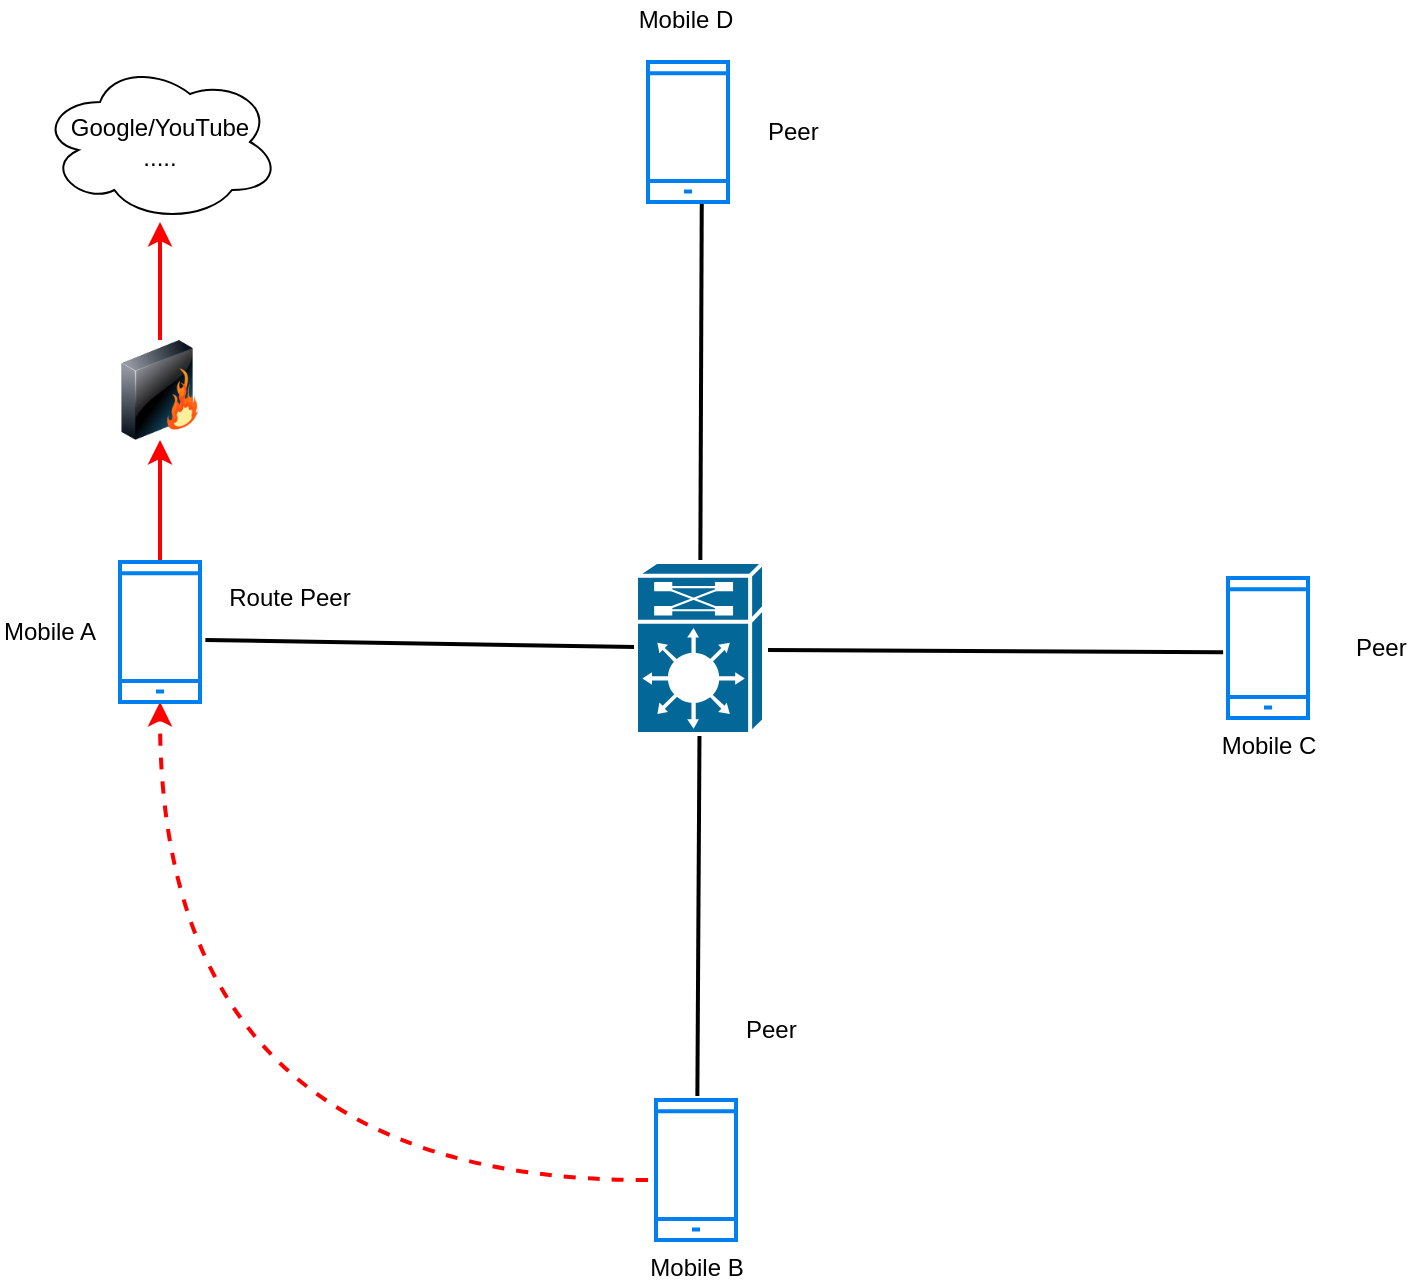 <mxfile version="24.2.1" type="github">
  <diagram name="Page-1" id="c37626ed-c26b-45fb-9056-f9ebc6bb27b6">
    <mxGraphModel dx="1248" dy="660" grid="1" gridSize="10" guides="1" tooltips="1" connect="1" arrows="1" fold="1" page="1" pageScale="1" pageWidth="1100" pageHeight="850" background="none" math="0" shadow="0">
      <root>
        <mxCell id="0" />
        <mxCell id="1" parent="0" />
        <mxCell id="1c7a67bf8fd3230f-66" style="edgeStyle=none;html=1;labelBackgroundColor=none;startFill=0;endArrow=none;endFill=0;strokeWidth=2;fontFamily=Verdana;fontSize=12;exitX=0.672;exitY=0.986;exitDx=0;exitDy=0;exitPerimeter=0;" parent="1" source="_w0s7zMu0JdSo-vEeNBk-4" target="1c7a67bf8fd3230f-21" edge="1">
          <mxGeometry relative="1" as="geometry">
            <mxPoint x="470" y="200" as="sourcePoint" />
          </mxGeometry>
        </mxCell>
        <mxCell id="1c7a67bf8fd3230f-67" style="edgeStyle=none;html=1;labelBackgroundColor=none;startFill=0;endArrow=none;endFill=0;strokeWidth=2;fontFamily=Verdana;fontSize=12;entryX=1.067;entryY=0.557;entryDx=0;entryDy=0;entryPerimeter=0;" parent="1" source="1c7a67bf8fd3230f-21" target="_w0s7zMu0JdSo-vEeNBk-1" edge="1">
          <mxGeometry relative="1" as="geometry">
            <mxPoint x="184" y="333.442" as="targetPoint" />
          </mxGeometry>
        </mxCell>
        <mxCell id="1c7a67bf8fd3230f-79" style="edgeStyle=none;html=1;labelBackgroundColor=none;startFill=0;endArrow=none;endFill=0;strokeWidth=2;fontFamily=Verdana;fontSize=12;entryX=0.517;entryY=-0.029;entryDx=0;entryDy=0;entryPerimeter=0;" parent="1" source="1c7a67bf8fd3230f-21" target="_w0s7zMu0JdSo-vEeNBk-3" edge="1">
          <mxGeometry relative="1" as="geometry">
            <mxPoint x="401.592" y="620" as="targetPoint" />
          </mxGeometry>
        </mxCell>
        <mxCell id="1c7a67bf8fd3230f-21" value="" style="shape=mxgraph.cisco.misc.route_switch_processor;html=1;dashed=0;fillColor=#036897;strokeColor=#ffffff;strokeWidth=2;verticalLabelPosition=bottom;verticalAlign=top;rounded=0;shadow=0;comic=0;fontFamily=Verdana;fontSize=12;" parent="1" vertex="1">
          <mxGeometry x="444" y="301" width="64" height="86" as="geometry" />
        </mxCell>
        <mxCell id="_w0s7zMu0JdSo-vEeNBk-8" style="edgeStyle=orthogonalEdgeStyle;rounded=0;orthogonalLoop=1;jettySize=auto;html=1;curved=1;dashed=1;strokeWidth=2;strokeColor=#FF0000;" edge="1" parent="1" target="_w0s7zMu0JdSo-vEeNBk-1">
          <mxGeometry relative="1" as="geometry">
            <mxPoint x="280" y="480" as="targetPoint" />
            <mxPoint x="450" y="610" as="sourcePoint" />
          </mxGeometry>
        </mxCell>
        <mxCell id="_w0s7zMu0JdSo-vEeNBk-16" value="" style="edgeStyle=orthogonalEdgeStyle;rounded=0;orthogonalLoop=1;jettySize=auto;html=1;strokeWidth=2;strokeColor=#FF0000;" edge="1" parent="1" source="_w0s7zMu0JdSo-vEeNBk-1" target="_w0s7zMu0JdSo-vEeNBk-13">
          <mxGeometry relative="1" as="geometry" />
        </mxCell>
        <mxCell id="_w0s7zMu0JdSo-vEeNBk-1" value="" style="html=1;verticalLabelPosition=bottom;align=center;labelBackgroundColor=#ffffff;verticalAlign=top;strokeWidth=2;strokeColor=#0080F0;shadow=0;dashed=0;shape=mxgraph.ios7.icons.smartphone;" vertex="1" parent="1">
          <mxGeometry x="186" y="301" width="40" height="70" as="geometry" />
        </mxCell>
        <mxCell id="_w0s7zMu0JdSo-vEeNBk-3" value="Mobile B" style="html=1;verticalLabelPosition=bottom;align=center;labelBackgroundColor=#ffffff;verticalAlign=top;strokeWidth=2;strokeColor=#0080F0;shadow=0;dashed=0;shape=mxgraph.ios7.icons.smartphone;" vertex="1" parent="1">
          <mxGeometry x="454" y="570" width="40" height="70" as="geometry" />
        </mxCell>
        <mxCell id="_w0s7zMu0JdSo-vEeNBk-4" value="" style="html=1;verticalLabelPosition=bottom;align=center;labelBackgroundColor=#ffffff;verticalAlign=top;strokeWidth=2;strokeColor=#0080F0;shadow=0;dashed=0;shape=mxgraph.ios7.icons.smartphone;" vertex="1" parent="1">
          <mxGeometry x="450" y="51" width="40" height="70" as="geometry" />
        </mxCell>
        <mxCell id="_w0s7zMu0JdSo-vEeNBk-5" value="Mobile C" style="html=1;verticalLabelPosition=bottom;align=center;labelBackgroundColor=#ffffff;verticalAlign=top;strokeWidth=2;strokeColor=#0080F0;shadow=0;dashed=0;shape=mxgraph.ios7.icons.smartphone;" vertex="1" parent="1">
          <mxGeometry x="740" y="309" width="40" height="70" as="geometry" />
        </mxCell>
        <mxCell id="_w0s7zMu0JdSo-vEeNBk-6" style="edgeStyle=none;html=1;labelBackgroundColor=none;startFill=0;endArrow=none;endFill=0;strokeWidth=2;fontFamily=Verdana;fontSize=12;entryX=-0.061;entryY=0.53;entryDx=0;entryDy=0;entryPerimeter=0;" edge="1" parent="1" target="_w0s7zMu0JdSo-vEeNBk-5">
          <mxGeometry relative="1" as="geometry">
            <mxPoint x="510" y="345" as="sourcePoint" />
            <mxPoint x="630" y="345" as="targetPoint" />
          </mxGeometry>
        </mxCell>
        <mxCell id="_w0s7zMu0JdSo-vEeNBk-9" value="Mobile A" style="rounded=0;whiteSpace=wrap;html=1;dashed=1;strokeColor=none;" vertex="1" parent="1">
          <mxGeometry x="126" y="326" width="50" height="20" as="geometry" />
        </mxCell>
        <mxCell id="_w0s7zMu0JdSo-vEeNBk-10" value="Mobile D" style="rounded=0;whiteSpace=wrap;html=1;dashed=1;strokeColor=none;" vertex="1" parent="1">
          <mxGeometry x="444" y="20" width="50" height="20" as="geometry" />
        </mxCell>
        <mxCell id="_w0s7zMu0JdSo-vEeNBk-11" value="Google/YouTube&lt;div&gt;.....&lt;/div&gt;" style="ellipse;shape=cloud;whiteSpace=wrap;html=1;" vertex="1" parent="1">
          <mxGeometry x="146" y="51" width="120" height="80" as="geometry" />
        </mxCell>
        <mxCell id="_w0s7zMu0JdSo-vEeNBk-15" value="" style="edgeStyle=orthogonalEdgeStyle;rounded=0;orthogonalLoop=1;jettySize=auto;html=1;strokeColor=#FF0000;strokeWidth=2;" edge="1" parent="1" source="_w0s7zMu0JdSo-vEeNBk-13" target="_w0s7zMu0JdSo-vEeNBk-11">
          <mxGeometry relative="1" as="geometry" />
        </mxCell>
        <mxCell id="_w0s7zMu0JdSo-vEeNBk-13" value="" style="image;html=1;image=img/lib/clip_art/networking/Firewall_128x128.png" vertex="1" parent="1">
          <mxGeometry x="176" y="190" width="60" height="50" as="geometry" />
        </mxCell>
        <mxCell id="_w0s7zMu0JdSo-vEeNBk-17" value="Route Peer" style="rounded=0;whiteSpace=wrap;html=1;dashed=1;strokeColor=none;" vertex="1" parent="1">
          <mxGeometry x="236" y="309" width="70" height="20" as="geometry" />
        </mxCell>
        <mxCell id="_w0s7zMu0JdSo-vEeNBk-20" value="&amp;nbsp;Peer" style="rounded=0;whiteSpace=wrap;html=1;dashed=1;strokeColor=none;" vertex="1" parent="1">
          <mxGeometry x="490" y="525" width="40" height="20" as="geometry" />
        </mxCell>
        <mxCell id="_w0s7zMu0JdSo-vEeNBk-21" value="&amp;nbsp;Peer" style="rounded=0;whiteSpace=wrap;html=1;dashed=1;strokeColor=none;" vertex="1" parent="1">
          <mxGeometry x="501" y="76" width="40" height="20" as="geometry" />
        </mxCell>
        <mxCell id="_w0s7zMu0JdSo-vEeNBk-22" value="&amp;nbsp;Peer" style="rounded=0;whiteSpace=wrap;html=1;dashed=1;strokeColor=none;" vertex="1" parent="1">
          <mxGeometry x="800" y="334" width="30" height="20" as="geometry" />
        </mxCell>
      </root>
    </mxGraphModel>
  </diagram>
</mxfile>
